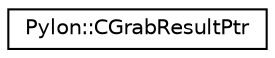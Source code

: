 digraph "Graphical Class Hierarchy"
{
  edge [fontname="Helvetica",fontsize="10",labelfontname="Helvetica",labelfontsize="10"];
  node [fontname="Helvetica",fontsize="10",shape=record];
  rankdir="LR";
  Node1 [label="Pylon::CGrabResultPtr",height=0.2,width=0.4,color="black", fillcolor="white", style="filled",URL="$class_pylon_1_1_c_grab_result_ptr.html",tooltip="A smart pointer holding a reference to grab result data. "];
}
